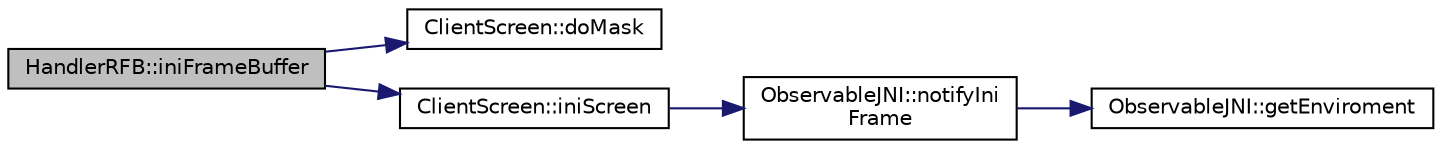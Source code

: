 digraph "HandlerRFB::iniFrameBuffer"
{
  edge [fontname="Helvetica",fontsize="10",labelfontname="Helvetica",labelfontsize="10"];
  node [fontname="Helvetica",fontsize="10",shape=record];
  rankdir="LR";
  Node1 [label="HandlerRFB::iniFrameBuffer",height=0.2,width=0.4,color="black", fillcolor="grey75", style="filled" fontcolor="black"];
  Node1 -> Node2 [color="midnightblue",fontsize="10",style="solid",fontname="Helvetica"];
  Node2 [label="ClientScreen::doMask",height=0.2,width=0.4,color="black", fillcolor="white", style="filled",URL="$classClientScreen.html#ac3afa184bedeb1c0b53da93ae9792d9c"];
  Node1 -> Node3 [color="midnightblue",fontsize="10",style="solid",fontname="Helvetica"];
  Node3 [label="ClientScreen::iniScreen",height=0.2,width=0.4,color="black", fillcolor="white", style="filled",URL="$classClientScreen.html#a319d02c12d61c5b78c500a6ddcf8ca74",tooltip="Inicializa frameBuffer."];
  Node3 -> Node4 [color="midnightblue",fontsize="10",style="solid",fontname="Helvetica"];
  Node4 [label="ObservableJNI::notifyIni\lFrame",height=0.2,width=0.4,color="black", fillcolor="white", style="filled",URL="$classObservableJNI.html#ade6b8675bd964566f4a2a0b63f704dda",tooltip="Invoca el metodo updateIniFrame del observer."];
  Node4 -> Node5 [color="midnightblue",fontsize="10",style="solid",fontname="Helvetica"];
  Node5 [label="ObservableJNI::getEnviroment",height=0.2,width=0.4,color="black", fillcolor="white", style="filled",URL="$classObservableJNI.html#aa585114e66e7531e738a0be9669bceab",tooltip="Coloca el entorno de ejecucion de java al hilo actual."];
}
